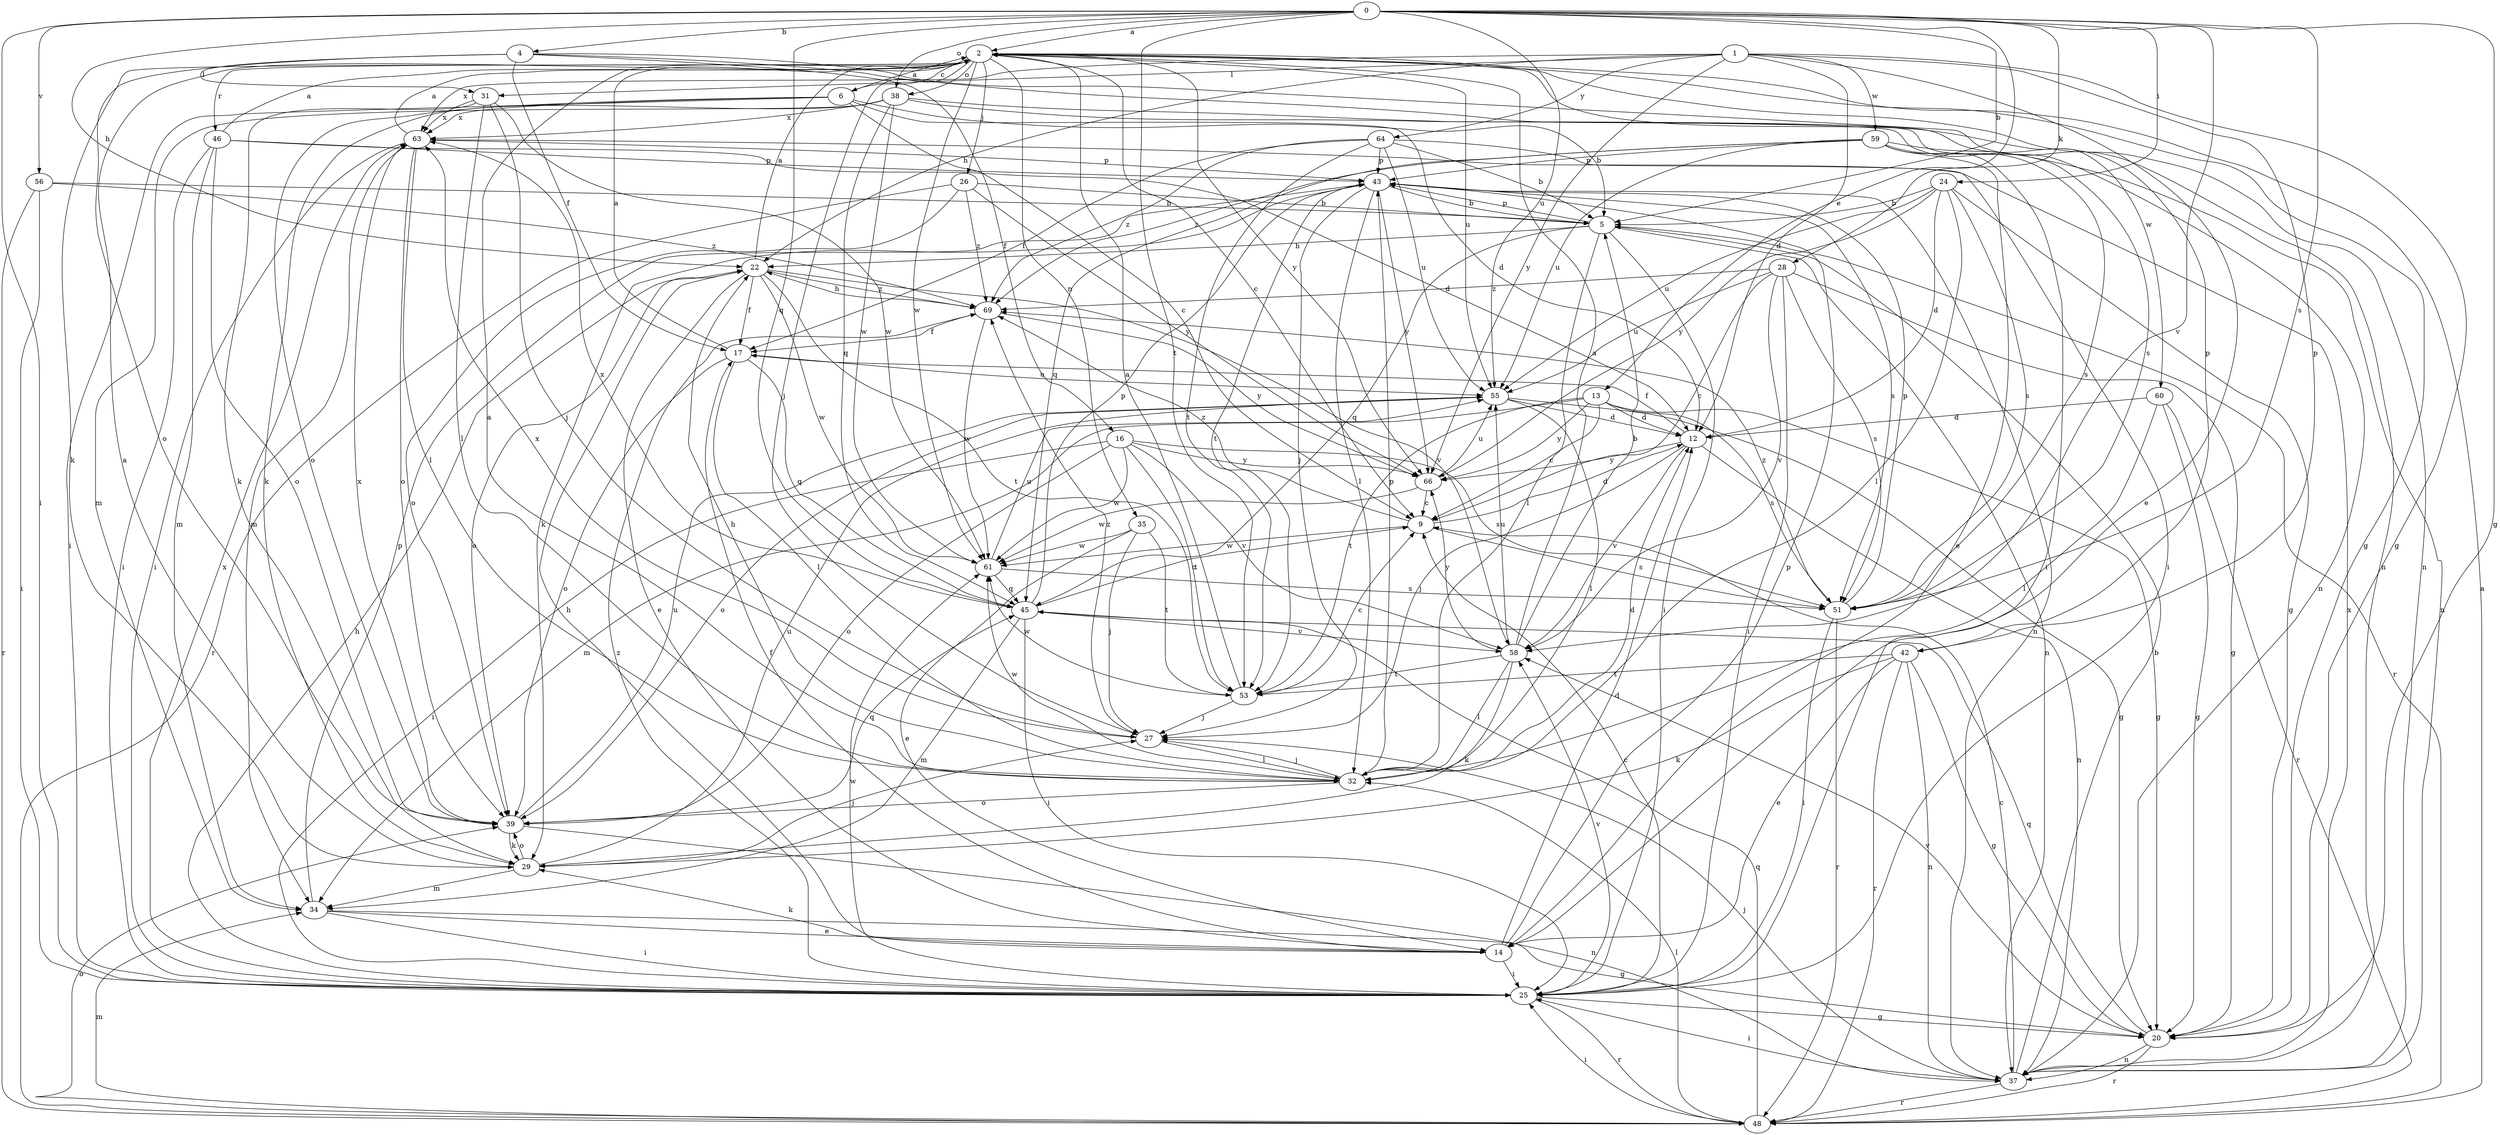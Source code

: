 strict digraph  {
0;
1;
2;
4;
5;
6;
9;
12;
13;
14;
16;
17;
20;
22;
24;
25;
26;
27;
28;
29;
31;
32;
34;
35;
37;
38;
39;
42;
43;
45;
46;
48;
51;
53;
55;
56;
58;
59;
60;
61;
63;
64;
66;
69;
0 -> 2  [label=a];
0 -> 4  [label=b];
0 -> 5  [label=b];
0 -> 13  [label=e];
0 -> 20  [label=g];
0 -> 22  [label=h];
0 -> 24  [label=i];
0 -> 25  [label=i];
0 -> 28  [label=k];
0 -> 38  [label=o];
0 -> 45  [label=q];
0 -> 51  [label=s];
0 -> 53  [label=t];
0 -> 55  [label=u];
0 -> 56  [label=v];
0 -> 58  [label=v];
1 -> 12  [label=d];
1 -> 14  [label=e];
1 -> 20  [label=g];
1 -> 22  [label=h];
1 -> 31  [label=l];
1 -> 42  [label=p];
1 -> 59  [label=w];
1 -> 63  [label=x];
1 -> 64  [label=y];
1 -> 66  [label=y];
2 -> 6  [label=c];
2 -> 9  [label=c];
2 -> 20  [label=g];
2 -> 26  [label=j];
2 -> 27  [label=j];
2 -> 29  [label=k];
2 -> 35  [label=n];
2 -> 37  [label=n];
2 -> 38  [label=o];
2 -> 46  [label=r];
2 -> 55  [label=u];
2 -> 60  [label=w];
2 -> 61  [label=w];
2 -> 66  [label=y];
4 -> 16  [label=f];
4 -> 17  [label=f];
4 -> 31  [label=l];
4 -> 37  [label=n];
4 -> 39  [label=o];
4 -> 42  [label=p];
5 -> 22  [label=h];
5 -> 25  [label=i];
5 -> 32  [label=l];
5 -> 37  [label=n];
5 -> 43  [label=p];
5 -> 45  [label=q];
5 -> 48  [label=r];
6 -> 2  [label=a];
6 -> 5  [label=b];
6 -> 9  [label=c];
6 -> 12  [label=d];
6 -> 25  [label=i];
6 -> 39  [label=o];
6 -> 63  [label=x];
9 -> 12  [label=d];
9 -> 51  [label=s];
9 -> 61  [label=w];
9 -> 69  [label=z];
12 -> 17  [label=f];
12 -> 27  [label=j];
12 -> 37  [label=n];
12 -> 58  [label=v];
12 -> 66  [label=y];
13 -> 9  [label=c];
13 -> 12  [label=d];
13 -> 20  [label=g];
13 -> 34  [label=m];
13 -> 51  [label=s];
13 -> 53  [label=t];
13 -> 66  [label=y];
14 -> 12  [label=d];
14 -> 17  [label=f];
14 -> 22  [label=h];
14 -> 25  [label=i];
14 -> 29  [label=k];
14 -> 43  [label=p];
16 -> 25  [label=i];
16 -> 39  [label=o];
16 -> 51  [label=s];
16 -> 53  [label=t];
16 -> 58  [label=v];
16 -> 61  [label=w];
16 -> 66  [label=y];
17 -> 2  [label=a];
17 -> 32  [label=l];
17 -> 39  [label=o];
17 -> 45  [label=q];
17 -> 55  [label=u];
20 -> 37  [label=n];
20 -> 45  [label=q];
20 -> 48  [label=r];
20 -> 58  [label=v];
22 -> 2  [label=a];
22 -> 14  [label=e];
22 -> 17  [label=f];
22 -> 39  [label=o];
22 -> 53  [label=t];
22 -> 58  [label=v];
22 -> 61  [label=w];
22 -> 69  [label=z];
24 -> 5  [label=b];
24 -> 12  [label=d];
24 -> 20  [label=g];
24 -> 32  [label=l];
24 -> 51  [label=s];
24 -> 55  [label=u];
24 -> 66  [label=y];
25 -> 9  [label=c];
25 -> 20  [label=g];
25 -> 22  [label=h];
25 -> 48  [label=r];
25 -> 58  [label=v];
25 -> 61  [label=w];
25 -> 63  [label=x];
25 -> 69  [label=z];
26 -> 5  [label=b];
26 -> 39  [label=o];
26 -> 48  [label=r];
26 -> 66  [label=y];
26 -> 69  [label=z];
27 -> 32  [label=l];
27 -> 63  [label=x];
27 -> 69  [label=z];
28 -> 9  [label=c];
28 -> 20  [label=g];
28 -> 25  [label=i];
28 -> 51  [label=s];
28 -> 55  [label=u];
28 -> 58  [label=v];
28 -> 69  [label=z];
29 -> 2  [label=a];
29 -> 27  [label=j];
29 -> 34  [label=m];
29 -> 39  [label=o];
29 -> 55  [label=u];
31 -> 27  [label=j];
31 -> 29  [label=k];
31 -> 32  [label=l];
31 -> 61  [label=w];
31 -> 63  [label=x];
32 -> 2  [label=a];
32 -> 12  [label=d];
32 -> 22  [label=h];
32 -> 27  [label=j];
32 -> 39  [label=o];
32 -> 43  [label=p];
32 -> 61  [label=w];
34 -> 14  [label=e];
34 -> 20  [label=g];
34 -> 25  [label=i];
34 -> 43  [label=p];
35 -> 14  [label=e];
35 -> 27  [label=j];
35 -> 53  [label=t];
35 -> 61  [label=w];
37 -> 5  [label=b];
37 -> 9  [label=c];
37 -> 25  [label=i];
37 -> 27  [label=j];
37 -> 48  [label=r];
37 -> 63  [label=x];
38 -> 29  [label=k];
38 -> 34  [label=m];
38 -> 37  [label=n];
38 -> 45  [label=q];
38 -> 51  [label=s];
38 -> 61  [label=w];
38 -> 63  [label=x];
39 -> 29  [label=k];
39 -> 37  [label=n];
39 -> 45  [label=q];
39 -> 55  [label=u];
39 -> 63  [label=x];
42 -> 14  [label=e];
42 -> 20  [label=g];
42 -> 29  [label=k];
42 -> 37  [label=n];
42 -> 48  [label=r];
42 -> 53  [label=t];
43 -> 5  [label=b];
43 -> 27  [label=j];
43 -> 29  [label=k];
43 -> 32  [label=l];
43 -> 37  [label=n];
43 -> 51  [label=s];
43 -> 53  [label=t];
43 -> 66  [label=y];
45 -> 9  [label=c];
45 -> 25  [label=i];
45 -> 34  [label=m];
45 -> 43  [label=p];
45 -> 58  [label=v];
45 -> 63  [label=x];
46 -> 2  [label=a];
46 -> 12  [label=d];
46 -> 25  [label=i];
46 -> 34  [label=m];
46 -> 39  [label=o];
46 -> 43  [label=p];
48 -> 2  [label=a];
48 -> 25  [label=i];
48 -> 32  [label=l];
48 -> 34  [label=m];
48 -> 39  [label=o];
48 -> 45  [label=q];
51 -> 25  [label=i];
51 -> 43  [label=p];
51 -> 48  [label=r];
51 -> 69  [label=z];
53 -> 2  [label=a];
53 -> 9  [label=c];
53 -> 27  [label=j];
53 -> 61  [label=w];
55 -> 12  [label=d];
55 -> 20  [label=g];
55 -> 32  [label=l];
55 -> 39  [label=o];
56 -> 5  [label=b];
56 -> 25  [label=i];
56 -> 48  [label=r];
56 -> 69  [label=z];
58 -> 2  [label=a];
58 -> 5  [label=b];
58 -> 29  [label=k];
58 -> 32  [label=l];
58 -> 53  [label=t];
58 -> 55  [label=u];
58 -> 66  [label=y];
59 -> 14  [label=e];
59 -> 25  [label=i];
59 -> 37  [label=n];
59 -> 43  [label=p];
59 -> 45  [label=q];
59 -> 51  [label=s];
59 -> 55  [label=u];
59 -> 69  [label=z];
60 -> 12  [label=d];
60 -> 20  [label=g];
60 -> 32  [label=l];
60 -> 48  [label=r];
61 -> 45  [label=q];
61 -> 51  [label=s];
61 -> 55  [label=u];
63 -> 2  [label=a];
63 -> 25  [label=i];
63 -> 32  [label=l];
63 -> 34  [label=m];
63 -> 39  [label=o];
63 -> 43  [label=p];
64 -> 5  [label=b];
64 -> 17  [label=f];
64 -> 25  [label=i];
64 -> 43  [label=p];
64 -> 53  [label=t];
64 -> 55  [label=u];
64 -> 69  [label=z];
66 -> 9  [label=c];
66 -> 55  [label=u];
66 -> 61  [label=w];
69 -> 17  [label=f];
69 -> 22  [label=h];
69 -> 61  [label=w];
69 -> 66  [label=y];
}
